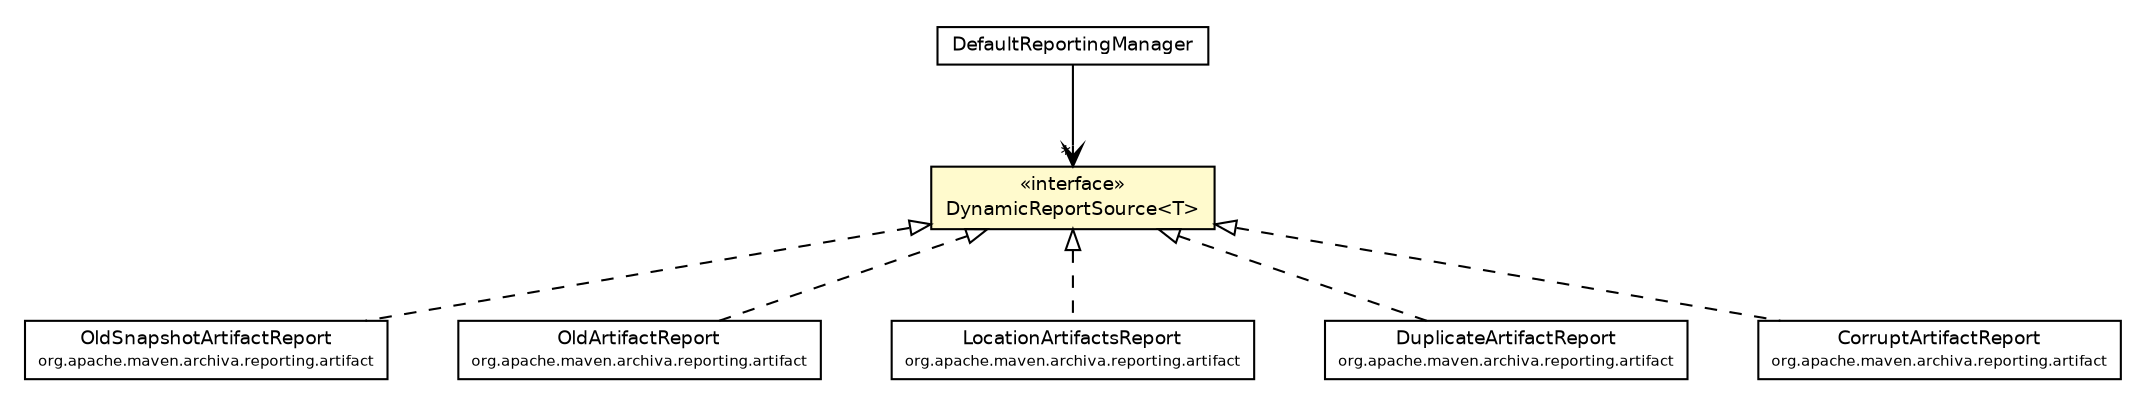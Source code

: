 #!/usr/local/bin/dot
#
# Class diagram 
# Generated by UmlGraph version 4.6 (http://www.spinellis.gr/sw/umlgraph)
#

digraph G {
	edge [fontname="Helvetica",fontsize=10,labelfontname="Helvetica",labelfontsize=10];
	node [fontname="Helvetica",fontsize=10,shape=plaintext];
	// org.apache.maven.archiva.reporting.DynamicReportSource<T>
	c106725 [label=<<table border="0" cellborder="1" cellspacing="0" cellpadding="2" port="p" bgcolor="lemonChiffon" href="./DynamicReportSource.html">
		<tr><td><table border="0" cellspacing="0" cellpadding="1">
			<tr><td> &laquo;interface&raquo; </td></tr>
			<tr><td> DynamicReportSource&lt;T&gt; </td></tr>
		</table></td></tr>
		</table>>, fontname="Helvetica", fontcolor="black", fontsize=9.0];
	// org.apache.maven.archiva.reporting.DefaultReportingManager
	c106726 [label=<<table border="0" cellborder="1" cellspacing="0" cellpadding="2" port="p" href="./DefaultReportingManager.html">
		<tr><td><table border="0" cellspacing="0" cellpadding="1">
			<tr><td> DefaultReportingManager </td></tr>
		</table></td></tr>
		</table>>, fontname="Helvetica", fontcolor="black", fontsize=9.0];
	// org.apache.maven.archiva.reporting.artifact.OldSnapshotArtifactReport
	c106729 [label=<<table border="0" cellborder="1" cellspacing="0" cellpadding="2" port="p" href="./artifact/OldSnapshotArtifactReport.html">
		<tr><td><table border="0" cellspacing="0" cellpadding="1">
			<tr><td> OldSnapshotArtifactReport </td></tr>
			<tr><td><font point-size="7.0"> org.apache.maven.archiva.reporting.artifact </font></td></tr>
		</table></td></tr>
		</table>>, fontname="Helvetica", fontcolor="black", fontsize=9.0];
	// org.apache.maven.archiva.reporting.artifact.OldArtifactReport
	c106730 [label=<<table border="0" cellborder="1" cellspacing="0" cellpadding="2" port="p" href="./artifact/OldArtifactReport.html">
		<tr><td><table border="0" cellspacing="0" cellpadding="1">
			<tr><td> OldArtifactReport </td></tr>
			<tr><td><font point-size="7.0"> org.apache.maven.archiva.reporting.artifact </font></td></tr>
		</table></td></tr>
		</table>>, fontname="Helvetica", fontcolor="black", fontsize=9.0];
	// org.apache.maven.archiva.reporting.artifact.LocationArtifactsReport
	c106731 [label=<<table border="0" cellborder="1" cellspacing="0" cellpadding="2" port="p" href="./artifact/LocationArtifactsReport.html">
		<tr><td><table border="0" cellspacing="0" cellpadding="1">
			<tr><td> LocationArtifactsReport </td></tr>
			<tr><td><font point-size="7.0"> org.apache.maven.archiva.reporting.artifact </font></td></tr>
		</table></td></tr>
		</table>>, fontname="Helvetica", fontcolor="black", fontsize=9.0];
	// org.apache.maven.archiva.reporting.artifact.DuplicateArtifactReport
	c106734 [label=<<table border="0" cellborder="1" cellspacing="0" cellpadding="2" port="p" href="./artifact/DuplicateArtifactReport.html">
		<tr><td><table border="0" cellspacing="0" cellpadding="1">
			<tr><td> DuplicateArtifactReport </td></tr>
			<tr><td><font point-size="7.0"> org.apache.maven.archiva.reporting.artifact </font></td></tr>
		</table></td></tr>
		</table>>, fontname="Helvetica", fontcolor="black", fontsize=9.0];
	// org.apache.maven.archiva.reporting.artifact.CorruptArtifactReport
	c106735 [label=<<table border="0" cellborder="1" cellspacing="0" cellpadding="2" port="p" href="./artifact/CorruptArtifactReport.html">
		<tr><td><table border="0" cellspacing="0" cellpadding="1">
			<tr><td> CorruptArtifactReport </td></tr>
			<tr><td><font point-size="7.0"> org.apache.maven.archiva.reporting.artifact </font></td></tr>
		</table></td></tr>
		</table>>, fontname="Helvetica", fontcolor="black", fontsize=9.0];
	//org.apache.maven.archiva.reporting.artifact.OldSnapshotArtifactReport implements org.apache.maven.archiva.reporting.DynamicReportSource<T>
	c106725:p -> c106729:p [dir=back,arrowtail=empty,style=dashed];
	//org.apache.maven.archiva.reporting.artifact.OldArtifactReport implements org.apache.maven.archiva.reporting.DynamicReportSource<T>
	c106725:p -> c106730:p [dir=back,arrowtail=empty,style=dashed];
	//org.apache.maven.archiva.reporting.artifact.LocationArtifactsReport implements org.apache.maven.archiva.reporting.DynamicReportSource<T>
	c106725:p -> c106731:p [dir=back,arrowtail=empty,style=dashed];
	//org.apache.maven.archiva.reporting.artifact.DuplicateArtifactReport implements org.apache.maven.archiva.reporting.DynamicReportSource<T>
	c106725:p -> c106734:p [dir=back,arrowtail=empty,style=dashed];
	//org.apache.maven.archiva.reporting.artifact.CorruptArtifactReport implements org.apache.maven.archiva.reporting.DynamicReportSource<T>
	c106725:p -> c106735:p [dir=back,arrowtail=empty,style=dashed];
	// org.apache.maven.archiva.reporting.DefaultReportingManager NAVASSOC org.apache.maven.archiva.reporting.DynamicReportSource<T>
	c106726:p -> c106725:p [taillabel="", label="", headlabel="*", fontname="Helvetica", fontcolor="black", fontsize=10.0, color="black", arrowhead=open];
}


